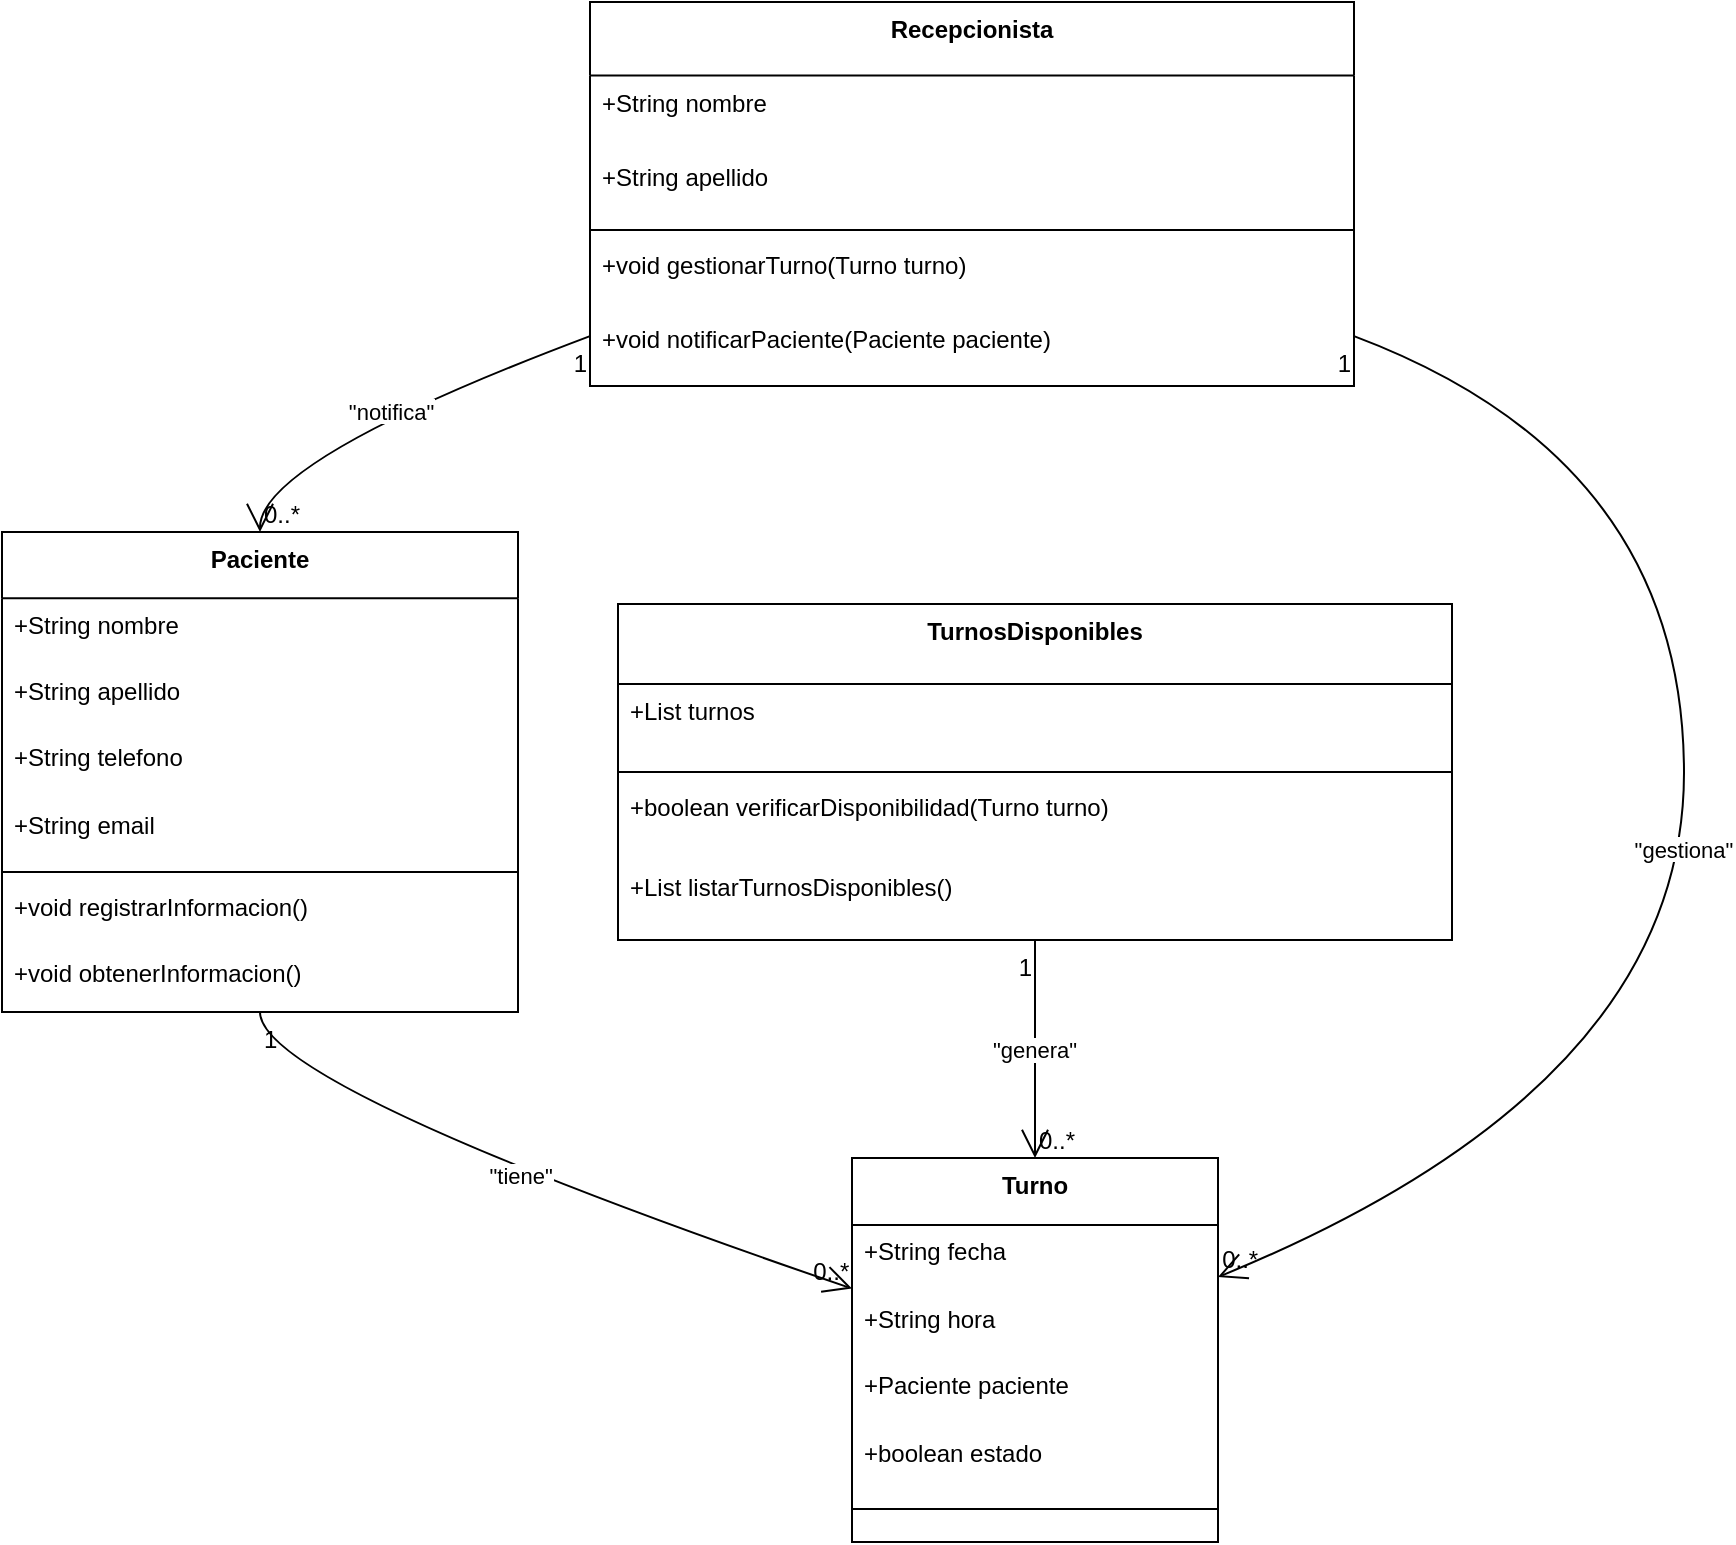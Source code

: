 <mxfile version="26.2.14">
  <diagram name="Página-1" id="ctgE_8lAaSIjbjVNIvWU">
    <mxGraphModel>
      <root>
        <mxCell id="0" />
        <mxCell id="1" parent="0" />
        <mxCell id="2" value="Paciente" style="swimlane;fontStyle=1;align=center;verticalAlign=top;childLayout=stackLayout;horizontal=1;startSize=33.143;horizontalStack=0;resizeParent=1;resizeParentMax=0;resizeLast=0;collapsible=0;marginBottom=0;" vertex="1" parent="1">
          <mxGeometry x="8" y="273" width="258" height="240" as="geometry" />
        </mxCell>
        <mxCell id="3" value="+String nombre" style="text;strokeColor=none;fillColor=none;align=left;verticalAlign=top;spacingLeft=4;spacingRight=4;overflow=hidden;rotatable=0;points=[[0,0.5],[1,0.5]];portConstraint=eastwest;" vertex="1" parent="2">
          <mxGeometry y="33" width="258" height="33" as="geometry" />
        </mxCell>
        <mxCell id="4" value="+String apellido" style="text;strokeColor=none;fillColor=none;align=left;verticalAlign=top;spacingLeft=4;spacingRight=4;overflow=hidden;rotatable=0;points=[[0,0.5],[1,0.5]];portConstraint=eastwest;" vertex="1" parent="2">
          <mxGeometry y="66" width="258" height="33" as="geometry" />
        </mxCell>
        <mxCell id="5" value="+String telefono" style="text;strokeColor=none;fillColor=none;align=left;verticalAlign=top;spacingLeft=4;spacingRight=4;overflow=hidden;rotatable=0;points=[[0,0.5],[1,0.5]];portConstraint=eastwest;" vertex="1" parent="2">
          <mxGeometry y="99" width="258" height="33" as="geometry" />
        </mxCell>
        <mxCell id="6" value="+String email" style="text;strokeColor=none;fillColor=none;align=left;verticalAlign=top;spacingLeft=4;spacingRight=4;overflow=hidden;rotatable=0;points=[[0,0.5],[1,0.5]];portConstraint=eastwest;" vertex="1" parent="2">
          <mxGeometry y="133" width="258" height="33" as="geometry" />
        </mxCell>
        <mxCell id="7" style="line;strokeWidth=1;fillColor=none;align=left;verticalAlign=middle;spacingTop=-1;spacingLeft=3;spacingRight=3;rotatable=0;labelPosition=right;points=[];portConstraint=eastwest;strokeColor=inherit;" vertex="1" parent="2">
          <mxGeometry y="166" width="258" height="8" as="geometry" />
        </mxCell>
        <mxCell id="8" value="+void registrarInformacion()" style="text;strokeColor=none;fillColor=none;align=left;verticalAlign=top;spacingLeft=4;spacingRight=4;overflow=hidden;rotatable=0;points=[[0,0.5],[1,0.5]];portConstraint=eastwest;" vertex="1" parent="2">
          <mxGeometry y="174" width="258" height="33" as="geometry" />
        </mxCell>
        <mxCell id="9" value="+void obtenerInformacion()" style="text;strokeColor=none;fillColor=none;align=left;verticalAlign=top;spacingLeft=4;spacingRight=4;overflow=hidden;rotatable=0;points=[[0,0.5],[1,0.5]];portConstraint=eastwest;" vertex="1" parent="2">
          <mxGeometry y="207" width="258" height="33" as="geometry" />
        </mxCell>
        <mxCell id="10" value="TurnosDisponibles" style="swimlane;fontStyle=1;align=center;verticalAlign=top;childLayout=stackLayout;horizontal=1;startSize=40;horizontalStack=0;resizeParent=1;resizeParentMax=0;resizeLast=0;collapsible=0;marginBottom=0;" vertex="1" parent="1">
          <mxGeometry x="316" y="309" width="417" height="168" as="geometry" />
        </mxCell>
        <mxCell id="11" value="+List turnos" style="text;strokeColor=none;fillColor=none;align=left;verticalAlign=top;spacingLeft=4;spacingRight=4;overflow=hidden;rotatable=0;points=[[0,0.5],[1,0.5]];portConstraint=eastwest;" vertex="1" parent="10">
          <mxGeometry y="40" width="417" height="40" as="geometry" />
        </mxCell>
        <mxCell id="12" style="line;strokeWidth=1;fillColor=none;align=left;verticalAlign=middle;spacingTop=-1;spacingLeft=3;spacingRight=3;rotatable=0;labelPosition=right;points=[];portConstraint=eastwest;strokeColor=inherit;" vertex="1" parent="10">
          <mxGeometry y="80" width="417" height="8" as="geometry" />
        </mxCell>
        <mxCell id="13" value="+boolean verificarDisponibilidad(Turno turno)" style="text;strokeColor=none;fillColor=none;align=left;verticalAlign=top;spacingLeft=4;spacingRight=4;overflow=hidden;rotatable=0;points=[[0,0.5],[1,0.5]];portConstraint=eastwest;" vertex="1" parent="10">
          <mxGeometry y="88" width="417" height="40" as="geometry" />
        </mxCell>
        <mxCell id="14" value="+List listarTurnosDisponibles()" style="text;strokeColor=none;fillColor=none;align=left;verticalAlign=top;spacingLeft=4;spacingRight=4;overflow=hidden;rotatable=0;points=[[0,0.5],[1,0.5]];portConstraint=eastwest;" vertex="1" parent="10">
          <mxGeometry y="128" width="417" height="40" as="geometry" />
        </mxCell>
        <mxCell id="15" value="Recepcionista" style="swimlane;fontStyle=1;align=center;verticalAlign=top;childLayout=stackLayout;horizontal=1;startSize=36.8;horizontalStack=0;resizeParent=1;resizeParentMax=0;resizeLast=0;collapsible=0;marginBottom=0;" vertex="1" parent="1">
          <mxGeometry x="302" y="8" width="382" height="192" as="geometry" />
        </mxCell>
        <mxCell id="16" value="+String nombre" style="text;strokeColor=none;fillColor=none;align=left;verticalAlign=top;spacingLeft=4;spacingRight=4;overflow=hidden;rotatable=0;points=[[0,0.5],[1,0.5]];portConstraint=eastwest;" vertex="1" parent="15">
          <mxGeometry y="37" width="382" height="37" as="geometry" />
        </mxCell>
        <mxCell id="17" value="+String apellido" style="text;strokeColor=none;fillColor=none;align=left;verticalAlign=top;spacingLeft=4;spacingRight=4;overflow=hidden;rotatable=0;points=[[0,0.5],[1,0.5]];portConstraint=eastwest;" vertex="1" parent="15">
          <mxGeometry y="74" width="382" height="37" as="geometry" />
        </mxCell>
        <mxCell id="18" style="line;strokeWidth=1;fillColor=none;align=left;verticalAlign=middle;spacingTop=-1;spacingLeft=3;spacingRight=3;rotatable=0;labelPosition=right;points=[];portConstraint=eastwest;strokeColor=inherit;" vertex="1" parent="15">
          <mxGeometry y="110" width="382" height="8" as="geometry" />
        </mxCell>
        <mxCell id="19" value="+void gestionarTurno(Turno turno)" style="text;strokeColor=none;fillColor=none;align=left;verticalAlign=top;spacingLeft=4;spacingRight=4;overflow=hidden;rotatable=0;points=[[0,0.5],[1,0.5]];portConstraint=eastwest;" vertex="1" parent="15">
          <mxGeometry y="118" width="382" height="37" as="geometry" />
        </mxCell>
        <mxCell id="20" value="+void notificarPaciente(Paciente paciente)" style="text;strokeColor=none;fillColor=none;align=left;verticalAlign=top;spacingLeft=4;spacingRight=4;overflow=hidden;rotatable=0;points=[[0,0.5],[1,0.5]];portConstraint=eastwest;" vertex="1" parent="15">
          <mxGeometry y="155" width="382" height="37" as="geometry" />
        </mxCell>
        <mxCell id="21" value="Turno" style="swimlane;fontStyle=1;align=center;verticalAlign=top;childLayout=stackLayout;horizontal=1;startSize=33.455;horizontalStack=0;resizeParent=1;resizeParentMax=0;resizeLast=0;collapsible=0;marginBottom=0;" vertex="1" parent="1">
          <mxGeometry x="433" y="586" width="183" height="192" as="geometry" />
        </mxCell>
        <mxCell id="22" value="+String fecha" style="text;strokeColor=none;fillColor=none;align=left;verticalAlign=top;spacingLeft=4;spacingRight=4;overflow=hidden;rotatable=0;points=[[0,0.5],[1,0.5]];portConstraint=eastwest;" vertex="1" parent="21">
          <mxGeometry y="33" width="183" height="33" as="geometry" />
        </mxCell>
        <mxCell id="23" value="+String hora" style="text;strokeColor=none;fillColor=none;align=left;verticalAlign=top;spacingLeft=4;spacingRight=4;overflow=hidden;rotatable=0;points=[[0,0.5],[1,0.5]];portConstraint=eastwest;" vertex="1" parent="21">
          <mxGeometry y="67" width="183" height="33" as="geometry" />
        </mxCell>
        <mxCell id="24" value="+Paciente paciente" style="text;strokeColor=none;fillColor=none;align=left;verticalAlign=top;spacingLeft=4;spacingRight=4;overflow=hidden;rotatable=0;points=[[0,0.5],[1,0.5]];portConstraint=eastwest;" vertex="1" parent="21">
          <mxGeometry y="100" width="183" height="33" as="geometry" />
        </mxCell>
        <mxCell id="25" value="+boolean estado" style="text;strokeColor=none;fillColor=none;align=left;verticalAlign=top;spacingLeft=4;spacingRight=4;overflow=hidden;rotatable=0;points=[[0,0.5],[1,0.5]];portConstraint=eastwest;" vertex="1" parent="21">
          <mxGeometry y="134" width="183" height="33" as="geometry" />
        </mxCell>
        <mxCell id="26" style="line;strokeWidth=1;fillColor=none;align=left;verticalAlign=middle;spacingTop=-1;spacingLeft=3;spacingRight=3;rotatable=0;labelPosition=right;points=[];portConstraint=eastwest;strokeColor=inherit;" vertex="1" parent="21">
          <mxGeometry y="167" width="183" height="17" as="geometry" />
        </mxCell>
        <mxCell id="27" value="&quot;tiene&quot;" style="curved=1;startArrow=none;endArrow=open;endSize=12;exitX=0.5;exitY=1;entryX=0;entryY=0.34;" edge="1" parent="1" source="2" target="21">
          <mxGeometry relative="1" as="geometry">
            <Array as="points">
              <mxPoint x="137" y="550" />
            </Array>
          </mxGeometry>
        </mxCell>
        <mxCell id="28" value="1" style="edgeLabel;resizable=0;labelBackgroundColor=none;fontSize=12;align=left;verticalAlign=top;" vertex="1" parent="27">
          <mxGeometry x="-1" relative="1" as="geometry" />
        </mxCell>
        <mxCell id="29" value="0..*" style="edgeLabel;resizable=0;labelBackgroundColor=none;fontSize=12;align=right;verticalAlign=bottom;" vertex="1" parent="27">
          <mxGeometry x="1" relative="1" as="geometry" />
        </mxCell>
        <mxCell id="30" value="&quot;genera&quot;" style="curved=1;startArrow=none;endArrow=open;endSize=12;exitX=0.5;exitY=1;entryX=0.5;entryY=0;" edge="1" parent="1" source="10" target="21">
          <mxGeometry relative="1" as="geometry">
            <Array as="points" />
          </mxGeometry>
        </mxCell>
        <mxCell id="31" value="1" style="edgeLabel;resizable=0;labelBackgroundColor=none;fontSize=12;align=right;verticalAlign=top;" vertex="1" parent="30">
          <mxGeometry x="-1" relative="1" as="geometry" />
        </mxCell>
        <mxCell id="32" value="0..*" style="edgeLabel;resizable=0;labelBackgroundColor=none;fontSize=12;align=left;verticalAlign=bottom;" vertex="1" parent="30">
          <mxGeometry x="1" relative="1" as="geometry" />
        </mxCell>
        <mxCell id="33" value="&quot;gestiona&quot;" style="curved=1;startArrow=none;endArrow=open;endSize=12;exitX=1;exitY=0.87;entryX=1;entryY=0.31;" edge="1" parent="1" source="15" target="21">
          <mxGeometry relative="1" as="geometry">
            <Array as="points">
              <mxPoint x="849" y="237" />
              <mxPoint x="849" y="550" />
            </Array>
          </mxGeometry>
        </mxCell>
        <mxCell id="34" value="1" style="edgeLabel;resizable=0;labelBackgroundColor=none;fontSize=12;align=right;verticalAlign=top;" vertex="1" parent="33">
          <mxGeometry x="-1" relative="1" as="geometry" />
        </mxCell>
        <mxCell id="35" value="0..*" style="edgeLabel;resizable=0;labelBackgroundColor=none;fontSize=12;align=left;verticalAlign=bottom;" vertex="1" parent="33">
          <mxGeometry x="1" relative="1" as="geometry" />
        </mxCell>
        <mxCell id="36" value="&quot;notifica&quot;" style="curved=1;startArrow=none;endArrow=open;endSize=12;exitX=0;exitY=0.87;entryX=0.5;entryY=0;" edge="1" parent="1" source="15" target="2">
          <mxGeometry relative="1" as="geometry">
            <Array as="points">
              <mxPoint x="137" y="237" />
            </Array>
          </mxGeometry>
        </mxCell>
        <mxCell id="37" value="1" style="edgeLabel;resizable=0;labelBackgroundColor=none;fontSize=12;align=right;verticalAlign=top;" vertex="1" parent="36">
          <mxGeometry x="-1" relative="1" as="geometry" />
        </mxCell>
        <mxCell id="38" value="0..*" style="edgeLabel;resizable=0;labelBackgroundColor=none;fontSize=12;align=left;verticalAlign=bottom;" vertex="1" parent="36">
          <mxGeometry x="1" relative="1" as="geometry" />
        </mxCell>
      </root>
    </mxGraphModel>
  </diagram>
</mxfile>
